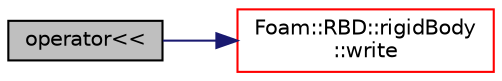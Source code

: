 digraph "operator&lt;&lt;"
{
  bgcolor="transparent";
  edge [fontname="Helvetica",fontsize="10",labelfontname="Helvetica",labelfontsize="10"];
  node [fontname="Helvetica",fontsize="10",shape=record];
  rankdir="LR";
  Node18 [label="operator\<\<",height=0.2,width=0.4,color="black", fillcolor="grey75", style="filled", fontcolor="black"];
  Node18 -> Node19 [color="midnightblue",fontsize="10",style="solid",fontname="Helvetica"];
  Node19 [label="Foam::RBD::rigidBody\l::write",height=0.2,width=0.4,color="red",URL="$a30341.html#a293fdfec8bdfbd5c3913ab4c9f3454ff",tooltip="Write. "];
}
